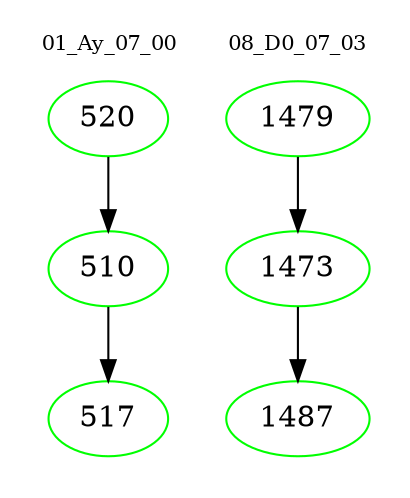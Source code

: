 digraph{
subgraph cluster_0 {
color = white
label = "01_Ay_07_00";
fontsize=10;
T0_520 [label="520", color="green"]
T0_520 -> T0_510 [color="black"]
T0_510 [label="510", color="green"]
T0_510 -> T0_517 [color="black"]
T0_517 [label="517", color="green"]
}
subgraph cluster_1 {
color = white
label = "08_D0_07_03";
fontsize=10;
T1_1479 [label="1479", color="green"]
T1_1479 -> T1_1473 [color="black"]
T1_1473 [label="1473", color="green"]
T1_1473 -> T1_1487 [color="black"]
T1_1487 [label="1487", color="green"]
}
}
